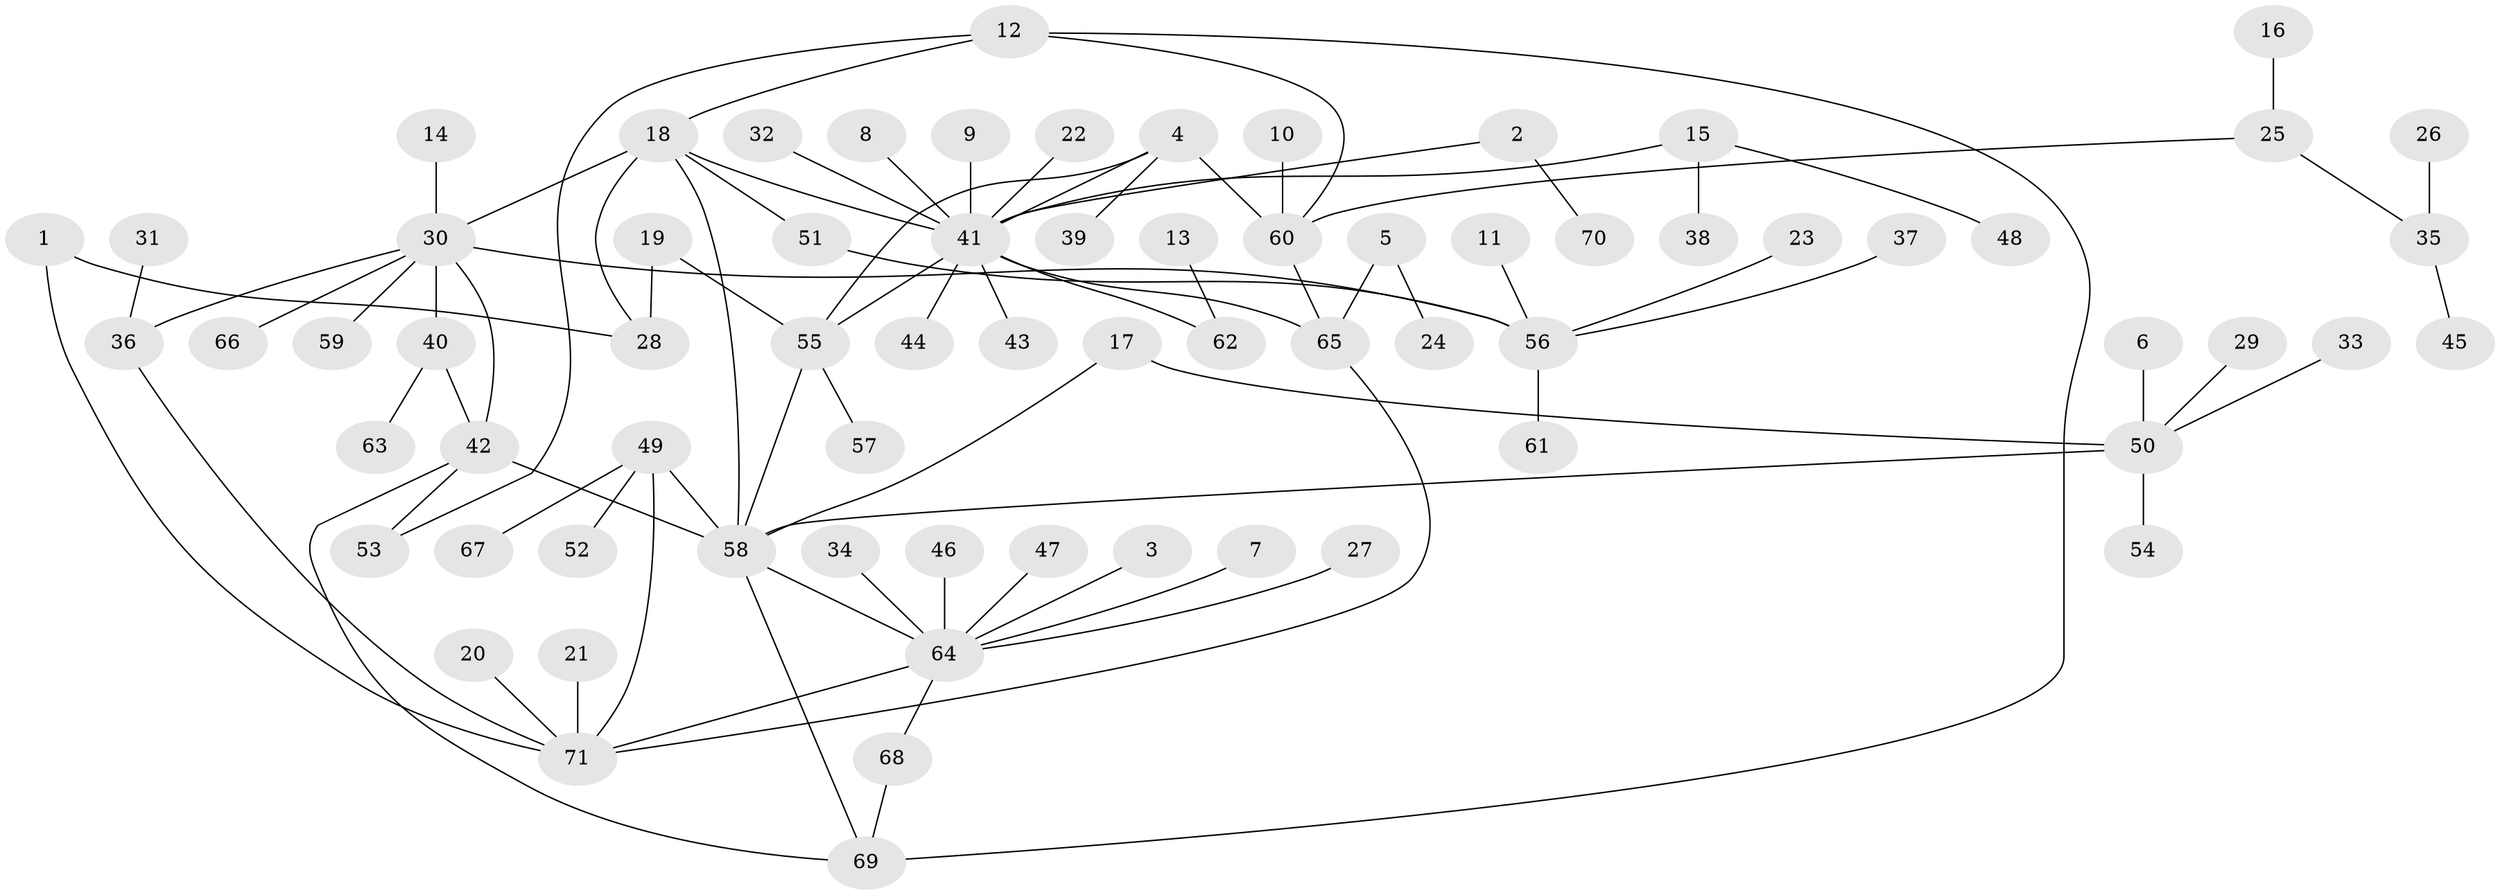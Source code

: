 // original degree distribution, {9: 0.0070921985815602835, 5: 0.0425531914893617, 15: 0.0070921985815602835, 7: 0.014184397163120567, 11: 0.0070921985815602835, 8: 0.014184397163120567, 2: 0.1773049645390071, 3: 0.07092198581560284, 6: 0.028368794326241134, 10: 0.0070921985815602835, 1: 0.574468085106383, 4: 0.04964539007092199}
// Generated by graph-tools (version 1.1) at 2025/01/03/09/25 03:01:42]
// undirected, 71 vertices, 87 edges
graph export_dot {
graph [start="1"]
  node [color=gray90,style=filled];
  1;
  2;
  3;
  4;
  5;
  6;
  7;
  8;
  9;
  10;
  11;
  12;
  13;
  14;
  15;
  16;
  17;
  18;
  19;
  20;
  21;
  22;
  23;
  24;
  25;
  26;
  27;
  28;
  29;
  30;
  31;
  32;
  33;
  34;
  35;
  36;
  37;
  38;
  39;
  40;
  41;
  42;
  43;
  44;
  45;
  46;
  47;
  48;
  49;
  50;
  51;
  52;
  53;
  54;
  55;
  56;
  57;
  58;
  59;
  60;
  61;
  62;
  63;
  64;
  65;
  66;
  67;
  68;
  69;
  70;
  71;
  1 -- 28 [weight=1.0];
  1 -- 71 [weight=1.0];
  2 -- 41 [weight=1.0];
  2 -- 70 [weight=1.0];
  3 -- 64 [weight=1.0];
  4 -- 39 [weight=1.0];
  4 -- 41 [weight=1.0];
  4 -- 55 [weight=1.0];
  4 -- 60 [weight=1.0];
  5 -- 24 [weight=1.0];
  5 -- 65 [weight=1.0];
  6 -- 50 [weight=1.0];
  7 -- 64 [weight=1.0];
  8 -- 41 [weight=1.0];
  9 -- 41 [weight=1.0];
  10 -- 60 [weight=1.0];
  11 -- 56 [weight=1.0];
  12 -- 18 [weight=1.0];
  12 -- 53 [weight=1.0];
  12 -- 60 [weight=1.0];
  12 -- 69 [weight=1.0];
  13 -- 62 [weight=1.0];
  14 -- 30 [weight=1.0];
  15 -- 38 [weight=1.0];
  15 -- 41 [weight=1.0];
  15 -- 48 [weight=1.0];
  16 -- 25 [weight=1.0];
  17 -- 50 [weight=1.0];
  17 -- 58 [weight=1.0];
  18 -- 28 [weight=1.0];
  18 -- 30 [weight=1.0];
  18 -- 41 [weight=1.0];
  18 -- 51 [weight=1.0];
  18 -- 58 [weight=1.0];
  19 -- 28 [weight=1.0];
  19 -- 55 [weight=1.0];
  20 -- 71 [weight=1.0];
  21 -- 71 [weight=1.0];
  22 -- 41 [weight=1.0];
  23 -- 56 [weight=1.0];
  25 -- 35 [weight=1.0];
  25 -- 60 [weight=1.0];
  26 -- 35 [weight=1.0];
  27 -- 64 [weight=1.0];
  29 -- 50 [weight=1.0];
  30 -- 36 [weight=1.0];
  30 -- 40 [weight=1.0];
  30 -- 42 [weight=1.0];
  30 -- 56 [weight=1.0];
  30 -- 59 [weight=1.0];
  30 -- 66 [weight=1.0];
  31 -- 36 [weight=1.0];
  32 -- 41 [weight=1.0];
  33 -- 50 [weight=1.0];
  34 -- 64 [weight=1.0];
  35 -- 45 [weight=1.0];
  36 -- 71 [weight=1.0];
  37 -- 56 [weight=1.0];
  40 -- 42 [weight=1.0];
  40 -- 63 [weight=1.0];
  41 -- 43 [weight=1.0];
  41 -- 44 [weight=1.0];
  41 -- 55 [weight=1.0];
  41 -- 62 [weight=2.0];
  41 -- 65 [weight=1.0];
  42 -- 53 [weight=1.0];
  42 -- 58 [weight=1.0];
  42 -- 69 [weight=1.0];
  46 -- 64 [weight=1.0];
  47 -- 64 [weight=1.0];
  49 -- 52 [weight=1.0];
  49 -- 58 [weight=1.0];
  49 -- 67 [weight=1.0];
  49 -- 71 [weight=1.0];
  50 -- 54 [weight=1.0];
  50 -- 58 [weight=1.0];
  51 -- 56 [weight=1.0];
  55 -- 57 [weight=1.0];
  55 -- 58 [weight=1.0];
  56 -- 61 [weight=1.0];
  58 -- 64 [weight=1.0];
  58 -- 69 [weight=1.0];
  60 -- 65 [weight=1.0];
  64 -- 68 [weight=1.0];
  64 -- 71 [weight=1.0];
  65 -- 71 [weight=1.0];
  68 -- 69 [weight=1.0];
}
